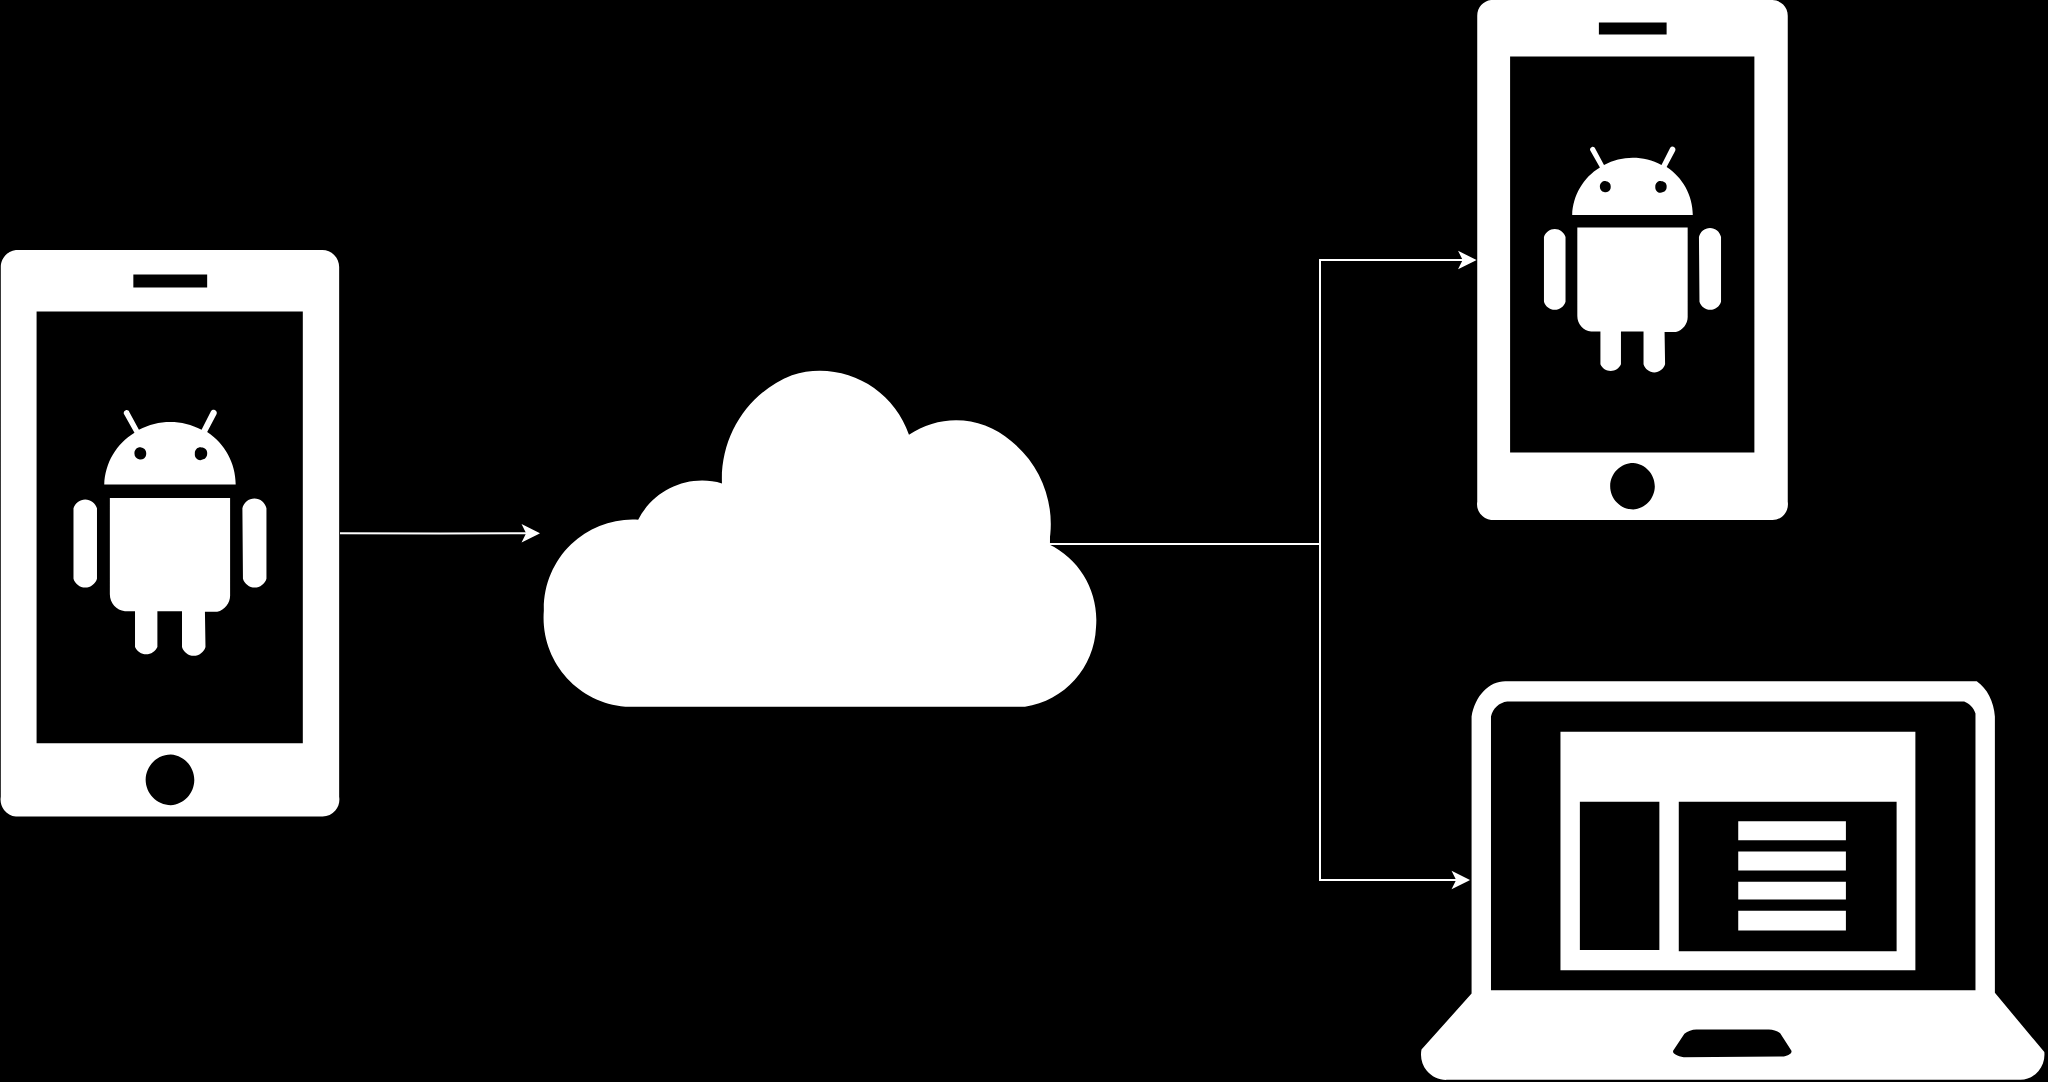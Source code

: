 <mxfile version="13.6.3" type="github"><diagram name="Page-1" id="55a83fd1-7818-8e21-69c5-c3457e3827bb"><mxGraphModel dx="1426" dy="675" grid="1" gridSize="10" guides="1" tooltips="1" connect="1" arrows="1" fold="1" page="1" pageScale="1" pageWidth="1100" pageHeight="850" background="#000000" math="0" shadow="0"><root><mxCell id="0"/><mxCell id="1" parent="0"/><mxCell id="Iz1OpQnz7sWSNY7mOT5p-9" style="edgeStyle=orthogonalEdgeStyle;rounded=0;orthogonalLoop=1;jettySize=auto;html=1;exitX=1;exitY=0.5;exitDx=0;exitDy=0;exitPerimeter=0;strokeColor=#FFFFFF;" edge="1" parent="1" source="Iz1OpQnz7sWSNY7mOT5p-1" target="Iz1OpQnz7sWSNY7mOT5p-3"><mxGeometry relative="1" as="geometry"/></mxCell><mxCell id="Iz1OpQnz7sWSNY7mOT5p-1" value="" style="aspect=fixed;pointerEvents=1;shadow=0;dashed=0;html=1;strokeColor=none;labelPosition=center;verticalLabelPosition=bottom;verticalAlign=top;align=center;shape=mxgraph.mscae.enterprise.android_phone;fillColor=#FFFFFF;" vertex="1" parent="1"><mxGeometry x="60" y="175" width="170" height="283.33" as="geometry"/></mxCell><mxCell id="Iz1OpQnz7sWSNY7mOT5p-11" style="edgeStyle=orthogonalEdgeStyle;rounded=0;orthogonalLoop=1;jettySize=auto;html=1;exitX=0.91;exitY=0.5;exitDx=0;exitDy=0;exitPerimeter=0;entryX=0.08;entryY=0.5;entryDx=0;entryDy=0;entryPerimeter=0;strokeColor=#FFFFFF;" edge="1" parent="1" source="Iz1OpQnz7sWSNY7mOT5p-3" target="Iz1OpQnz7sWSNY7mOT5p-5"><mxGeometry relative="1" as="geometry"><Array as="points"><mxPoint x="584" y="322"/><mxPoint x="720" y="322"/><mxPoint x="720" y="490"/></Array></mxGeometry></mxCell><mxCell id="Iz1OpQnz7sWSNY7mOT5p-12" style="edgeStyle=orthogonalEdgeStyle;rounded=0;orthogonalLoop=1;jettySize=auto;html=1;exitX=0.91;exitY=0.5;exitDx=0;exitDy=0;exitPerimeter=0;entryX=0;entryY=0.5;entryDx=0;entryDy=0;entryPerimeter=0;strokeColor=#FFFFFF;" edge="1" parent="1" source="Iz1OpQnz7sWSNY7mOT5p-3" target="Iz1OpQnz7sWSNY7mOT5p-4"><mxGeometry relative="1" as="geometry"><Array as="points"><mxPoint x="720" y="322"/><mxPoint x="720" y="180"/></Array></mxGeometry></mxCell><mxCell id="Iz1OpQnz7sWSNY7mOT5p-3" value="" style="aspect=fixed;pointerEvents=1;shadow=0;dashed=0;html=1;strokeColor=none;labelPosition=center;verticalLabelPosition=bottom;verticalAlign=top;align=center;shape=mxgraph.mscae.enterprise.internet;fillColor=#FFFFFF;" vertex="1" parent="1"><mxGeometry x="330" y="230" width="279.58" height="173.34" as="geometry"/></mxCell><mxCell id="Iz1OpQnz7sWSNY7mOT5p-4" value="" style="aspect=fixed;pointerEvents=1;shadow=0;dashed=0;html=1;strokeColor=none;labelPosition=center;verticalLabelPosition=bottom;verticalAlign=top;align=center;shape=mxgraph.mscae.enterprise.android_phone;fillColor=#FFFFFF;" vertex="1" parent="1"><mxGeometry x="798.26" y="50" width="156" height="260" as="geometry"/></mxCell><mxCell id="Iz1OpQnz7sWSNY7mOT5p-5" value="" style="aspect=fixed;pointerEvents=1;shadow=0;dashed=0;html=1;strokeColor=none;labelPosition=center;verticalLabelPosition=bottom;verticalAlign=top;align=center;shape=mxgraph.mscae.enterprise.client_application;fillColor=#FFFFFF;" vertex="1" parent="1"><mxGeometry x="770" y="390" width="312.51" height="200" as="geometry"/></mxCell></root></mxGraphModel></diagram></mxfile>
